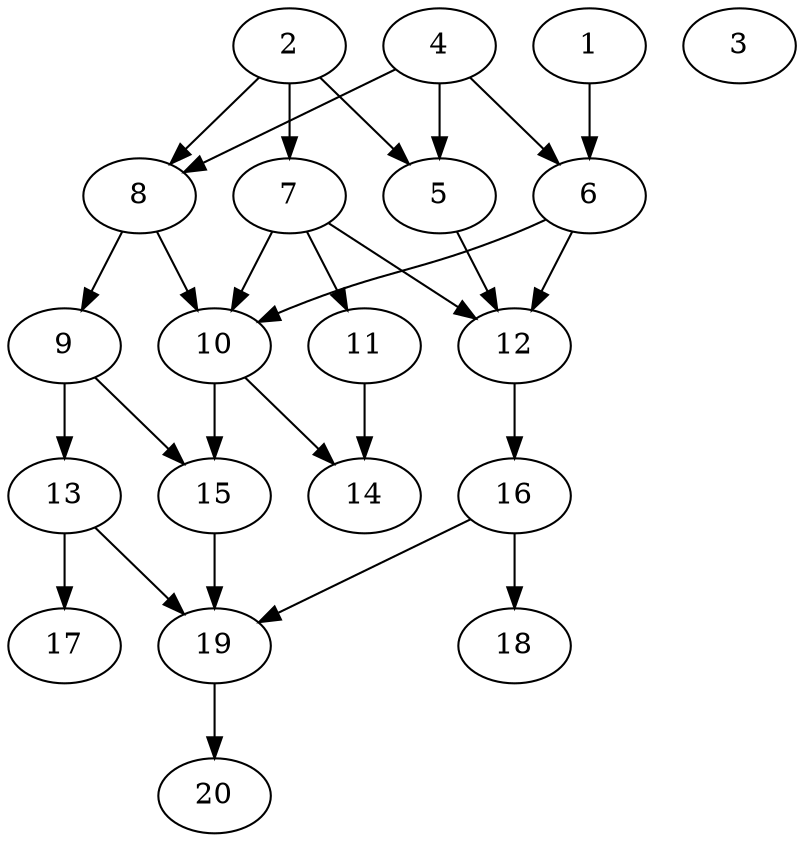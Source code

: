 // DAG automatically generated by daggen at Thu Oct  3 13:58:43 2019
// ./daggen --dot -n 20 --ccr 0.3 --fat 0.5 --regular 0.9 --density 0.6 --mindata 5242880 --maxdata 52428800 
digraph G {
  1 [size="97286827", alpha="0.01", expect_size="29186048"] 
  1 -> 6 [size ="29186048"]
  2 [size="139066027", alpha="0.16", expect_size="41719808"] 
  2 -> 5 [size ="41719808"]
  2 -> 7 [size ="41719808"]
  2 -> 8 [size ="41719808"]
  3 [size="130150400", alpha="0.12", expect_size="39045120"] 
  4 [size="65583787", alpha="0.08", expect_size="19675136"] 
  4 -> 5 [size ="19675136"]
  4 -> 6 [size ="19675136"]
  4 -> 8 [size ="19675136"]
  5 [size="168843947", alpha="0.02", expect_size="50653184"] 
  5 -> 12 [size ="50653184"]
  6 [size="63348053", alpha="0.06", expect_size="19004416"] 
  6 -> 10 [size ="19004416"]
  6 -> 12 [size ="19004416"]
  7 [size="164625067", alpha="0.17", expect_size="49387520"] 
  7 -> 10 [size ="49387520"]
  7 -> 11 [size ="49387520"]
  7 -> 12 [size ="49387520"]
  8 [size="98375680", alpha="0.05", expect_size="29512704"] 
  8 -> 9 [size ="29512704"]
  8 -> 10 [size ="29512704"]
  9 [size="62228480", alpha="0.18", expect_size="18668544"] 
  9 -> 13 [size ="18668544"]
  9 -> 15 [size ="18668544"]
  10 [size="163358720", alpha="0.06", expect_size="49007616"] 
  10 -> 14 [size ="49007616"]
  10 -> 15 [size ="49007616"]
  11 [size="127624533", alpha="0.11", expect_size="38287360"] 
  11 -> 14 [size ="38287360"]
  12 [size="133239467", alpha="0.01", expect_size="39971840"] 
  12 -> 16 [size ="39971840"]
  13 [size="100782080", alpha="0.06", expect_size="30234624"] 
  13 -> 17 [size ="30234624"]
  13 -> 19 [size ="30234624"]
  14 [size="38072320", alpha="0.10", expect_size="11421696"] 
  15 [size="102877867", alpha="0.13", expect_size="30863360"] 
  15 -> 19 [size ="30863360"]
  16 [size="117131947", alpha="0.02", expect_size="35139584"] 
  16 -> 18 [size ="35139584"]
  16 -> 19 [size ="35139584"]
  17 [size="163802453", alpha="0.01", expect_size="49140736"] 
  18 [size="143329280", alpha="0.05", expect_size="42998784"] 
  19 [size="23022933", alpha="0.04", expect_size="6906880"] 
  19 -> 20 [size ="6906880"]
  20 [size="167055360", alpha="0.14", expect_size="50116608"] 
}
